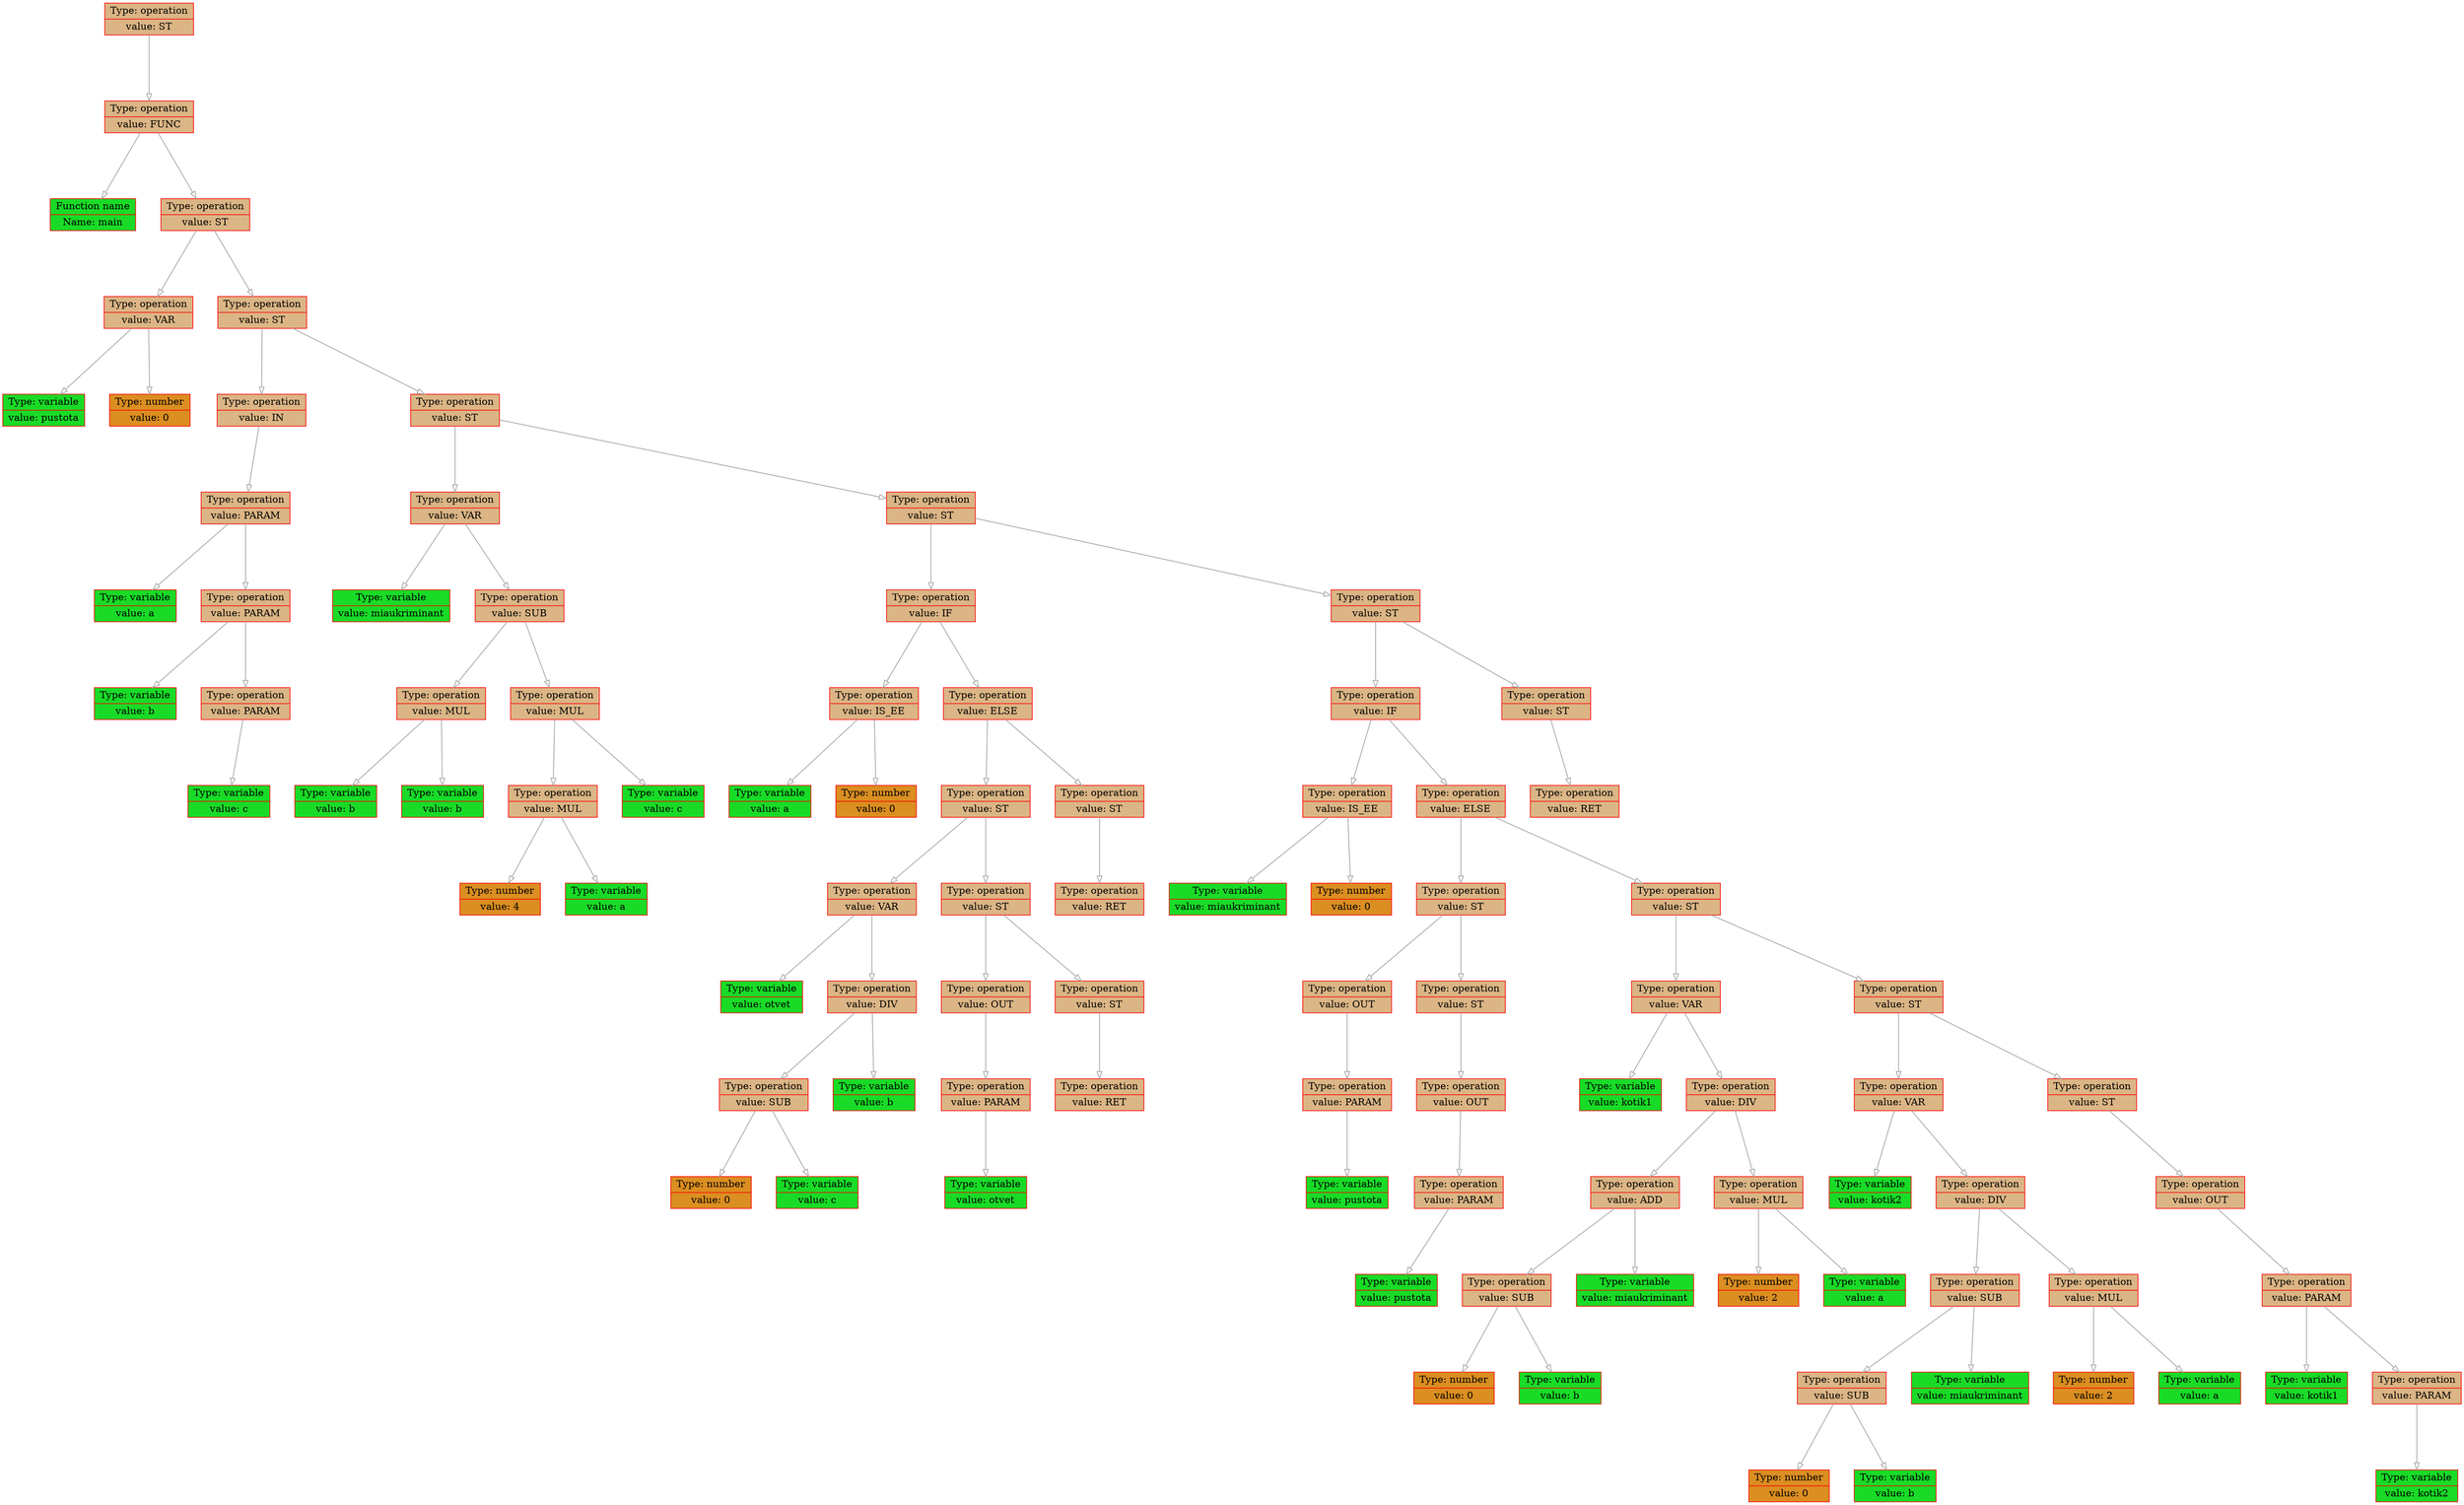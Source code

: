 
    digraph g {
        dpi      = 200;
        fontname = "Comic Sans MS";
        fontsize = 20;
        rankdir   =  TB;
        edge [color = darkgrey, arrowhead = onormal, arrowsize = 1, penwidth = 1.2]
        graph[fillcolor = lightgreen, ranksep = 1.3, nodesep = 0.5,
        style = "rounded, filled",color = green, penwidth = 2]

    Node000001f9970630c0[shape=record, width=0.2, style="filled", color="red", fillcolor="#DBB585",label=" {Type: operation | value: ST}"] 
 
Node000001f9970632d0[shape=record, width=0.2, style="filled", color="red", fillcolor="#DBB585",label=" {Type: operation | value: FUNC}"] 
 
Node000001f997051cc0[shape=record, width=0.2, style="filled", color="red", fillcolor="#19DB27",label=" {Function name | Name: main}"] 
 
Node000001f997063360[shape=record, width=0.2, style="filled", color="red", fillcolor="#DBB585",label=" {Type: operation | value: ST}"] 
 
Node000001f997051d50[shape=record, width=0.2, style="filled", color="red", fillcolor="#DBB585",label=" {Type: operation | value: VAR}"] 
 
Node000001f997051cf0[shape=record, width=0.2, style="filled", color="red", fillcolor="#19DB27",label=" {Type: variable | value: pustota}"] 
 
Node000001f997051d20[shape=record, width=0.2, style="filled", color="red", fillcolor="#DB8E21",label=" {Type: number | value: 0}"] 
 
Node000001f997063180[shape=record, width=0.2, style="filled", color="red", fillcolor="#DBB585",label=" {Type: operation | value: ST}"] 
 
Node000001f99705ee90[shape=record, width=0.2, style="filled", color="red", fillcolor="#DBB585",label=" {Type: operation | value: IN}"] 
 
Node000001f99705ee60[shape=record, width=0.2, style="filled", color="red", fillcolor="#DBB585",label=" {Type: operation | value: PARAM}"] 
 
Node000001f997051d80[shape=record, width=0.2, style="filled", color="red", fillcolor="#19DB27",label=" {Type: variable | value: a}"] 
 
Node000001f99705ee30[shape=record, width=0.2, style="filled", color="red", fillcolor="#DBB585",label=" {Type: operation | value: PARAM}"] 
 
Node000001f997051db0[shape=record, width=0.2, style="filled", color="red", fillcolor="#19DB27",label=" {Type: variable | value: b}"] 
 
Node000001f99705ee00[shape=record, width=0.2, style="filled", color="red", fillcolor="#DBB585",label=" {Type: operation | value: PARAM}"] 
 
Node000001f99705edd0[shape=record, width=0.2, style="filled", color="red", fillcolor="#19DB27",label=" {Type: variable | value: c}"] 
 
Node000001f9970633c0[shape=record, width=0.2, style="filled", color="red", fillcolor="#DBB585",label=" {Type: operation | value: ST}"] 
 
Node000001f997062230[shape=record, width=0.2, style="filled", color="red", fillcolor="#DBB585",label=" {Type: operation | value: VAR}"] 
 
Node000001f99705eec0[shape=record, width=0.2, style="filled", color="red", fillcolor="#19DB27",label=" {Type: variable | value: miaukriminant}"] 
 
Node000001f997062170[shape=record, width=0.2, style="filled", color="red", fillcolor="#DBB585",label=" {Type: operation | value: SUB}"] 
 
Node000001f997062260[shape=record, width=0.2, style="filled", color="red", fillcolor="#DBB585",label=" {Type: operation | value: MUL}"] 
 
Node000001f99705eef0[shape=record, width=0.2, style="filled", color="red", fillcolor="#19DB27",label=" {Type: variable | value: b}"] 
 
Node000001f99705ef20[shape=record, width=0.2, style="filled", color="red", fillcolor="#19DB27",label=" {Type: variable | value: b}"] 
 
Node000001f997062440[shape=record, width=0.2, style="filled", color="red", fillcolor="#DBB585",label=" {Type: operation | value: MUL}"] 
 
Node000001f997062200[shape=record, width=0.2, style="filled", color="red", fillcolor="#DBB585",label=" {Type: operation | value: MUL}"] 
 
Node000001f997062110[shape=record, width=0.2, style="filled", color="red", fillcolor="#DB8E21",label=" {Type: number | value: 4}"] 
 
Node000001f9970622f0[shape=record, width=0.2, style="filled", color="red", fillcolor="#19DB27",label=" {Type: variable | value: a}"] 
 
Node000001f997062140[shape=record, width=0.2, style="filled", color="red", fillcolor="#19DB27",label=" {Type: variable | value: c}"] 
 
Node000001f997062e20[shape=record, width=0.2, style="filled", color="red", fillcolor="#DBB585",label=" {Type: operation | value: ST}"] 
 
Node000001f9970625e0[shape=record, width=0.2, style="filled", color="red", fillcolor="#DBB585",label=" {Type: operation | value: IF}"] 
 
Node000001f997062290[shape=record, width=0.2, style="filled", color="red", fillcolor="#DBB585",label=" {Type: operation | value: IS_EE}"] 
 
Node000001f997062410[shape=record, width=0.2, style="filled", color="red", fillcolor="#19DB27",label=" {Type: variable | value: a}"] 
 
Node000001f9970621d0[shape=record, width=0.2, style="filled", color="red", fillcolor="#DB8E21",label=" {Type: number | value: 0}"] 
 
Node000001f997062880[shape=record, width=0.2, style="filled", color="red", fillcolor="#DBB585",label=" {Type: operation | value: ELSE}"] 
 
Node000001f997062730[shape=record, width=0.2, style="filled", color="red", fillcolor="#DBB585",label=" {Type: operation | value: ST}"] 
 
Node000001f9970620e0[shape=record, width=0.2, style="filled", color="red", fillcolor="#DBB585",label=" {Type: operation | value: VAR}"] 
 
Node000001f997062320[shape=record, width=0.2, style="filled", color="red", fillcolor="#19DB27",label=" {Type: variable | value: otvet}"] 
 
Node000001f997062380[shape=record, width=0.2, style="filled", color="red", fillcolor="#DBB585",label=" {Type: operation | value: DIV}"] 
 
Node000001f997062350[shape=record, width=0.2, style="filled", color="red", fillcolor="#DBB585",label=" {Type: operation | value: SUB}"] 
 
Node000001f9970621a0[shape=record, width=0.2, style="filled", color="red", fillcolor="#DB8E21",label=" {Type: number | value: 0}"] 
 
Node000001f9970622c0[shape=record, width=0.2, style="filled", color="red", fillcolor="#19DB27",label=" {Type: variable | value: c}"] 
 
Node000001f9970623e0[shape=record, width=0.2, style="filled", color="red", fillcolor="#19DB27",label=" {Type: variable | value: b}"] 
 
Node000001f997062af0[shape=record, width=0.2, style="filled", color="red", fillcolor="#DBB585",label=" {Type: operation | value: ST}"] 
 
Node000001f997062b20[shape=record, width=0.2, style="filled", color="red", fillcolor="#DBB585",label=" {Type: operation | value: OUT}"] 
 
Node000001f997062580[shape=record, width=0.2, style="filled", color="red", fillcolor="#DBB585",label=" {Type: operation | value: PARAM}"] 
 
Node000001f9970623b0[shape=record, width=0.2, style="filled", color="red", fillcolor="#19DB27",label=" {Type: variable | value: otvet}"] 
 
Node000001f9970624f0[shape=record, width=0.2, style="filled", color="red", fillcolor="#DBB585",label=" {Type: operation | value: ST}"] 
 
Node000001f9970626d0[shape=record, width=0.2, style="filled", color="red", fillcolor="#DBB585",label=" {Type: operation | value: RET}"] 
 
Node000001f9970627c0[shape=record, width=0.2, style="filled", color="red", fillcolor="#DBB585",label=" {Type: operation | value: ST}"] 
 
Node000001f997062850[shape=record, width=0.2, style="filled", color="red", fillcolor="#DBB585",label=" {Type: operation | value: RET}"] 
 
Node000001f997062fd0[shape=record, width=0.2, style="filled", color="red", fillcolor="#DBB585",label=" {Type: operation | value: ST}"] 
 
Node000001f997063240[shape=record, width=0.2, style="filled", color="red", fillcolor="#DBB585",label=" {Type: operation | value: IF}"] 
 
Node000001f9970629a0[shape=record, width=0.2, style="filled", color="red", fillcolor="#DBB585",label=" {Type: operation | value: IS_EE}"] 
 
Node000001f9970628b0[shape=record, width=0.2, style="filled", color="red", fillcolor="#19DB27",label=" {Type: variable | value: miaukriminant}"] 
 
Node000001f997062700[shape=record, width=0.2, style="filled", color="red", fillcolor="#DB8E21",label=" {Type: number | value: 0}"] 
 
Node000001f997063330[shape=record, width=0.2, style="filled", color="red", fillcolor="#DBB585",label=" {Type: operation | value: ELSE}"] 
 
Node000001f997062940[shape=record, width=0.2, style="filled", color="red", fillcolor="#DBB585",label=" {Type: operation | value: ST}"] 
 
Node000001f997062610[shape=record, width=0.2, style="filled", color="red", fillcolor="#DBB585",label=" {Type: operation | value: OUT}"] 
 
Node000001f997062b50[shape=record, width=0.2, style="filled", color="red", fillcolor="#DBB585",label=" {Type: operation | value: PARAM}"] 
 
Node000001f997062550[shape=record, width=0.2, style="filled", color="red", fillcolor="#19DB27",label=" {Type: variable | value: pustota}"] 
 
Node000001f997062640[shape=record, width=0.2, style="filled", color="red", fillcolor="#DBB585",label=" {Type: operation | value: ST}"] 
 
Node000001f997062670[shape=record, width=0.2, style="filled", color="red", fillcolor="#DBB585",label=" {Type: operation | value: OUT}"] 
 
Node000001f997062ac0[shape=record, width=0.2, style="filled", color="red", fillcolor="#DBB585",label=" {Type: operation | value: PARAM}"] 
 
Node000001f997062760[shape=record, width=0.2, style="filled", color="red", fillcolor="#19DB27",label=" {Type: variable | value: pustota}"] 
 
Node000001f997063060[shape=record, width=0.2, style="filled", color="red", fillcolor="#DBB585",label=" {Type: operation | value: ST}"] 
 
Node000001f997062be0[shape=record, width=0.2, style="filled", color="red", fillcolor="#DBB585",label=" {Type: operation | value: VAR}"] 
 
Node000001f997062b80[shape=record, width=0.2, style="filled", color="red", fillcolor="#19DB27",label=" {Type: variable | value: kotik1}"] 
 
Node000001f997062a30[shape=record, width=0.2, style="filled", color="red", fillcolor="#DBB585",label=" {Type: operation | value: DIV}"] 
 
Node000001f997062a60[shape=record, width=0.2, style="filled", color="red", fillcolor="#DBB585",label=" {Type: operation | value: ADD}"] 
 
Node000001f9970629d0[shape=record, width=0.2, style="filled", color="red", fillcolor="#DBB585",label=" {Type: operation | value: SUB}"] 
 
Node000001f997062970[shape=record, width=0.2, style="filled", color="red", fillcolor="#DB8E21",label=" {Type: number | value: 0}"] 
 
Node000001f9970627f0[shape=record, width=0.2, style="filled", color="red", fillcolor="#19DB27",label=" {Type: variable | value: b}"] 
 
Node000001f997062bb0[shape=record, width=0.2, style="filled", color="red", fillcolor="#19DB27",label=" {Type: variable | value: miaukriminant}"] 
 
Node000001f997062a00[shape=record, width=0.2, style="filled", color="red", fillcolor="#DBB585",label=" {Type: operation | value: MUL}"] 
 
Node000001f997062790[shape=record, width=0.2, style="filled", color="red", fillcolor="#DB8E21",label=" {Type: number | value: 2}"] 
 
Node000001f997062520[shape=record, width=0.2, style="filled", color="red", fillcolor="#19DB27",label=" {Type: variable | value: a}"] 
 
Node000001f997063150[shape=record, width=0.2, style="filled", color="red", fillcolor="#DBB585",label=" {Type: operation | value: ST}"] 
 
Node000001f997063210[shape=record, width=0.2, style="filled", color="red", fillcolor="#DBB585",label=" {Type: operation | value: VAR}"] 
 
Node000001f997062a90[shape=record, width=0.2, style="filled", color="red", fillcolor="#19DB27",label=" {Type: variable | value: kotik2}"] 
 
Node000001f9970631b0[shape=record, width=0.2, style="filled", color="red", fillcolor="#DBB585",label=" {Type: operation | value: DIV}"] 
 
Node000001f997062c40[shape=record, width=0.2, style="filled", color="red", fillcolor="#DBB585",label=" {Type: operation | value: SUB}"] 
 
Node000001f9970626a0[shape=record, width=0.2, style="filled", color="red", fillcolor="#DBB585",label=" {Type: operation | value: SUB}"] 
 
Node000001f997062c10[shape=record, width=0.2, style="filled", color="red", fillcolor="#DB8E21",label=" {Type: number | value: 0}"] 
 
Node000001f9970625b0[shape=record, width=0.2, style="filled", color="red", fillcolor="#19DB27",label=" {Type: variable | value: b}"] 
 
Node000001f997062820[shape=record, width=0.2, style="filled", color="red", fillcolor="#19DB27",label=" {Type: variable | value: miaukriminant}"] 
 
Node000001f997062910[shape=record, width=0.2, style="filled", color="red", fillcolor="#DBB585",label=" {Type: operation | value: MUL}"] 
 
Node000001f997062c70[shape=record, width=0.2, style="filled", color="red", fillcolor="#DB8E21",label=" {Type: number | value: 2}"] 
 
Node000001f9970628e0[shape=record, width=0.2, style="filled", color="red", fillcolor="#19DB27",label=" {Type: variable | value: a}"] 
 
Node000001f997062f40[shape=record, width=0.2, style="filled", color="red", fillcolor="#DBB585",label=" {Type: operation | value: ST}"] 
 
Node000001f997063300[shape=record, width=0.2, style="filled", color="red", fillcolor="#DBB585",label=" {Type: operation | value: OUT}"] 
 
Node000001f997062fa0[shape=record, width=0.2, style="filled", color="red", fillcolor="#DBB585",label=" {Type: operation | value: PARAM}"] 
 
Node000001f997062f10[shape=record, width=0.2, style="filled", color="red", fillcolor="#19DB27",label=" {Type: variable | value: kotik1}"] 
 
Node000001f997062d60[shape=record, width=0.2, style="filled", color="red", fillcolor="#DBB585",label=" {Type: operation | value: PARAM}"] 
 
Node000001f997062eb0[shape=record, width=0.2, style="filled", color="red", fillcolor="#19DB27",label=" {Type: variable | value: kotik2}"] 
 
Node000001f9970633f0[shape=record, width=0.2, style="filled", color="red", fillcolor="#DBB585",label=" {Type: operation | value: ST}"] 
 
Node000001f997062ee0[shape=record, width=0.2, style="filled", color="red", fillcolor="#DBB585",label=" {Type: operation | value: RET}"] 
 
Node000001f9970630c0->Node000001f9970632d0
Node000001f9970632d0->Node000001f997051cc0
Node000001f9970632d0->Node000001f997063360
Node000001f997063360->Node000001f997051d50
Node000001f997051d50->Node000001f997051cf0
Node000001f997051d50->Node000001f997051d20
Node000001f997063360->Node000001f997063180
Node000001f997063180->Node000001f99705ee90
Node000001f99705ee90->Node000001f99705ee60
Node000001f99705ee60->Node000001f997051d80
Node000001f99705ee60->Node000001f99705ee30
Node000001f99705ee30->Node000001f997051db0
Node000001f99705ee30->Node000001f99705ee00
Node000001f99705ee00->Node000001f99705edd0
Node000001f997063180->Node000001f9970633c0
Node000001f9970633c0->Node000001f997062230
Node000001f997062230->Node000001f99705eec0
Node000001f997062230->Node000001f997062170
Node000001f997062170->Node000001f997062260
Node000001f997062260->Node000001f99705eef0
Node000001f997062260->Node000001f99705ef20
Node000001f997062170->Node000001f997062440
Node000001f997062440->Node000001f997062200
Node000001f997062200->Node000001f997062110
Node000001f997062200->Node000001f9970622f0
Node000001f997062440->Node000001f997062140
Node000001f9970633c0->Node000001f997062e20
Node000001f997062e20->Node000001f9970625e0
Node000001f9970625e0->Node000001f997062290
Node000001f997062290->Node000001f997062410
Node000001f997062290->Node000001f9970621d0
Node000001f9970625e0->Node000001f997062880
Node000001f997062880->Node000001f997062730
Node000001f997062730->Node000001f9970620e0
Node000001f9970620e0->Node000001f997062320
Node000001f9970620e0->Node000001f997062380
Node000001f997062380->Node000001f997062350
Node000001f997062350->Node000001f9970621a0
Node000001f997062350->Node000001f9970622c0
Node000001f997062380->Node000001f9970623e0
Node000001f997062730->Node000001f997062af0
Node000001f997062af0->Node000001f997062b20
Node000001f997062b20->Node000001f997062580
Node000001f997062580->Node000001f9970623b0
Node000001f997062af0->Node000001f9970624f0
Node000001f9970624f0->Node000001f9970626d0
Node000001f997062880->Node000001f9970627c0
Node000001f9970627c0->Node000001f997062850
Node000001f997062e20->Node000001f997062fd0
Node000001f997062fd0->Node000001f997063240
Node000001f997063240->Node000001f9970629a0
Node000001f9970629a0->Node000001f9970628b0
Node000001f9970629a0->Node000001f997062700
Node000001f997063240->Node000001f997063330
Node000001f997063330->Node000001f997062940
Node000001f997062940->Node000001f997062610
Node000001f997062610->Node000001f997062b50
Node000001f997062b50->Node000001f997062550
Node000001f997062940->Node000001f997062640
Node000001f997062640->Node000001f997062670
Node000001f997062670->Node000001f997062ac0
Node000001f997062ac0->Node000001f997062760
Node000001f997063330->Node000001f997063060
Node000001f997063060->Node000001f997062be0
Node000001f997062be0->Node000001f997062b80
Node000001f997062be0->Node000001f997062a30
Node000001f997062a30->Node000001f997062a60
Node000001f997062a60->Node000001f9970629d0
Node000001f9970629d0->Node000001f997062970
Node000001f9970629d0->Node000001f9970627f0
Node000001f997062a60->Node000001f997062bb0
Node000001f997062a30->Node000001f997062a00
Node000001f997062a00->Node000001f997062790
Node000001f997062a00->Node000001f997062520
Node000001f997063060->Node000001f997063150
Node000001f997063150->Node000001f997063210
Node000001f997063210->Node000001f997062a90
Node000001f997063210->Node000001f9970631b0
Node000001f9970631b0->Node000001f997062c40
Node000001f997062c40->Node000001f9970626a0
Node000001f9970626a0->Node000001f997062c10
Node000001f9970626a0->Node000001f9970625b0
Node000001f997062c40->Node000001f997062820
Node000001f9970631b0->Node000001f997062910
Node000001f997062910->Node000001f997062c70
Node000001f997062910->Node000001f9970628e0
Node000001f997063150->Node000001f997062f40
Node000001f997062f40->Node000001f997063300
Node000001f997063300->Node000001f997062fa0
Node000001f997062fa0->Node000001f997062f10
Node000001f997062fa0->Node000001f997062d60
Node000001f997062d60->Node000001f997062eb0
Node000001f997062fd0->Node000001f9970633f0
Node000001f9970633f0->Node000001f997062ee0
}
